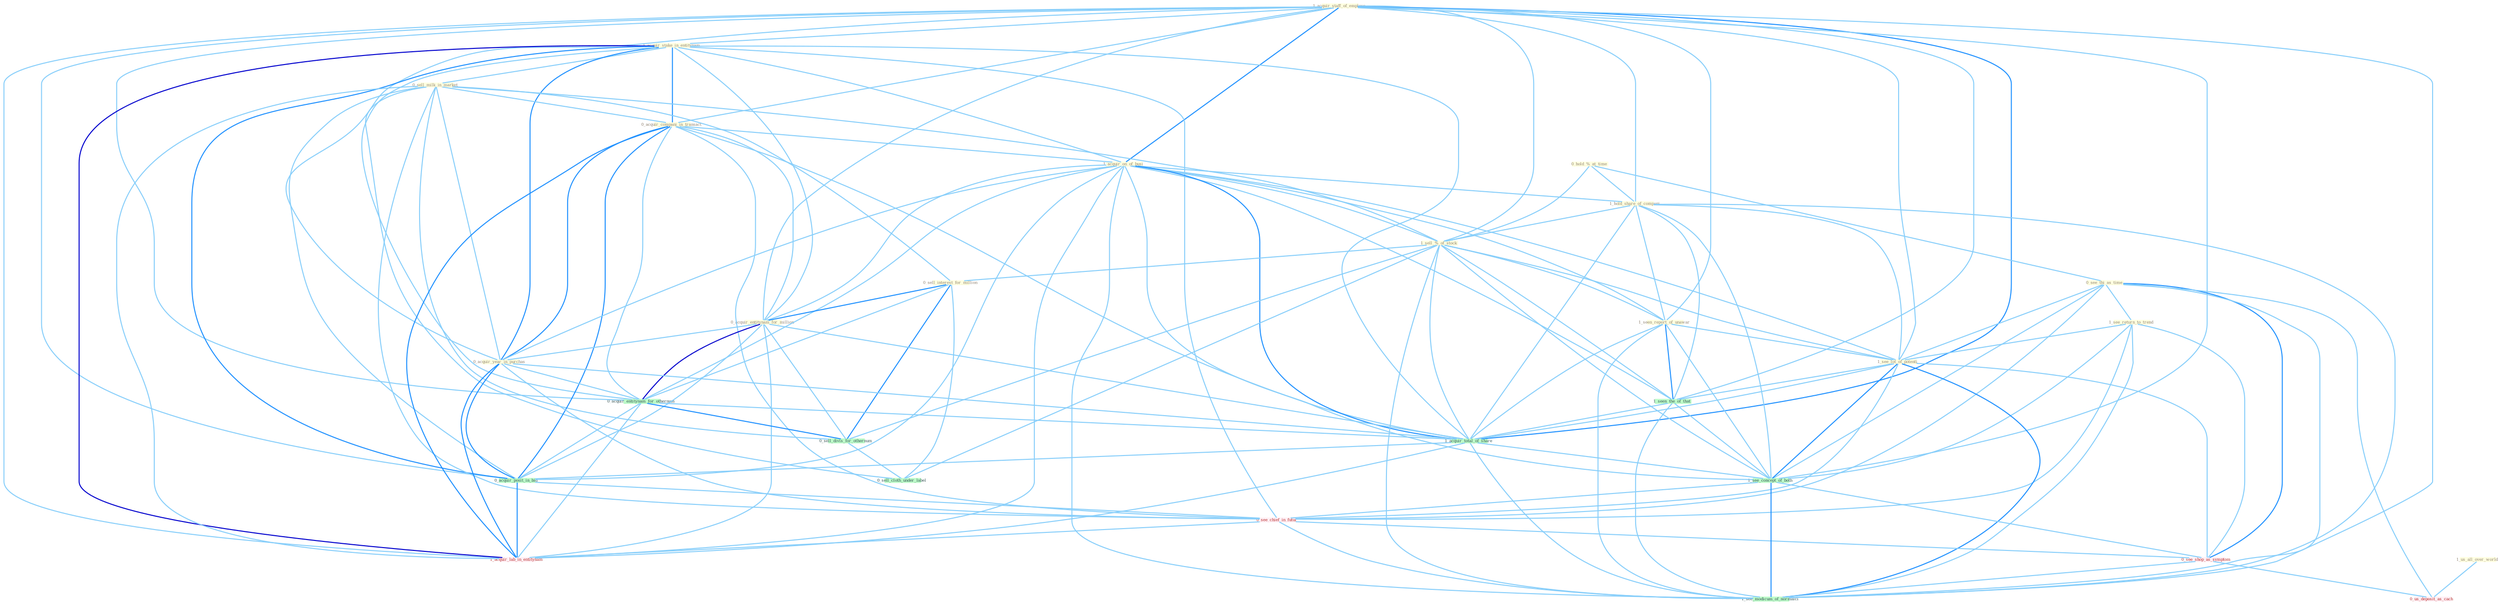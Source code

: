 Graph G{ 
    node
    [shape=polygon,style=filled,width=.5,height=.06,color="#BDFCC9",fixedsize=true,fontsize=4,
    fontcolor="#2f4f4f"];
    {node
    [color="#ffffe0", fontcolor="#8b7d6b"] "1_acquir_staff_of_employe " "1_acquir_stake_in_entitynam " "1_us_all_over_world " "0_sell_milk_in_market " "0_hold_%_at_time " "0_acquir_compani_in_transact " "0_see_thi_as_time " "1_see_return_to_trend " "1_acquir_on_of_busi " "1_hold_share_of_compani " "1_sell_%_of_stock " "1_seen_report_of_unawar " "0_sell_interest_for_million " "0_acquir_entitynam_for_million " "0_acquir_year_in_purchas " "1_see_lot_of_potenti "}
{node [color="#fff0f5", fontcolor="#b22222"] "0_see_chief_in_futur " "0_see_shop_as_symptom " "1_acquir_lab_in_entitynam " "0_us_deposit_as_cach "}
edge [color="#B0E2FF"];

	"1_acquir_staff_of_employe " -- "1_acquir_stake_in_entitynam " [w="1", color="#87cefa" ];
	"1_acquir_staff_of_employe " -- "0_acquir_compani_in_transact " [w="1", color="#87cefa" ];
	"1_acquir_staff_of_employe " -- "1_acquir_on_of_busi " [w="2", color="#1e90ff" , len=0.8];
	"1_acquir_staff_of_employe " -- "1_hold_share_of_compani " [w="1", color="#87cefa" ];
	"1_acquir_staff_of_employe " -- "1_sell_%_of_stock " [w="1", color="#87cefa" ];
	"1_acquir_staff_of_employe " -- "1_seen_report_of_unawar " [w="1", color="#87cefa" ];
	"1_acquir_staff_of_employe " -- "0_acquir_entitynam_for_million " [w="1", color="#87cefa" ];
	"1_acquir_staff_of_employe " -- "0_acquir_year_in_purchas " [w="1", color="#87cefa" ];
	"1_acquir_staff_of_employe " -- "1_see_lot_of_potenti " [w="1", color="#87cefa" ];
	"1_acquir_staff_of_employe " -- "0_acquir_entitynam_for_othernum " [w="1", color="#87cefa" ];
	"1_acquir_staff_of_employe " -- "1_seen_the_of_that " [w="1", color="#87cefa" ];
	"1_acquir_staff_of_employe " -- "1_acquir_total_of_share " [w="2", color="#1e90ff" , len=0.8];
	"1_acquir_staff_of_employe " -- "0_acquir_posit_in_bid " [w="1", color="#87cefa" ];
	"1_acquir_staff_of_employe " -- "1_see_concept_of_both " [w="1", color="#87cefa" ];
	"1_acquir_staff_of_employe " -- "1_acquir_lab_in_entitynam " [w="1", color="#87cefa" ];
	"1_acquir_staff_of_employe " -- "1_see_modicum_of_normalci " [w="1", color="#87cefa" ];
	"1_acquir_stake_in_entitynam " -- "0_sell_milk_in_market " [w="1", color="#87cefa" ];
	"1_acquir_stake_in_entitynam " -- "0_acquir_compani_in_transact " [w="2", color="#1e90ff" , len=0.8];
	"1_acquir_stake_in_entitynam " -- "1_acquir_on_of_busi " [w="1", color="#87cefa" ];
	"1_acquir_stake_in_entitynam " -- "0_acquir_entitynam_for_million " [w="1", color="#87cefa" ];
	"1_acquir_stake_in_entitynam " -- "0_acquir_year_in_purchas " [w="2", color="#1e90ff" , len=0.8];
	"1_acquir_stake_in_entitynam " -- "0_acquir_entitynam_for_othernum " [w="1", color="#87cefa" ];
	"1_acquir_stake_in_entitynam " -- "1_acquir_total_of_share " [w="1", color="#87cefa" ];
	"1_acquir_stake_in_entitynam " -- "0_acquir_posit_in_bid " [w="2", color="#1e90ff" , len=0.8];
	"1_acquir_stake_in_entitynam " -- "0_see_chief_in_futur " [w="1", color="#87cefa" ];
	"1_acquir_stake_in_entitynam " -- "1_acquir_lab_in_entitynam " [w="3", color="#0000cd" , len=0.6];
	"1_us_all_over_world " -- "0_us_deposit_as_cach " [w="1", color="#87cefa" ];
	"0_sell_milk_in_market " -- "0_acquir_compani_in_transact " [w="1", color="#87cefa" ];
	"0_sell_milk_in_market " -- "1_sell_%_of_stock " [w="1", color="#87cefa" ];
	"0_sell_milk_in_market " -- "0_sell_interest_for_million " [w="1", color="#87cefa" ];
	"0_sell_milk_in_market " -- "0_acquir_year_in_purchas " [w="1", color="#87cefa" ];
	"0_sell_milk_in_market " -- "0_sell_divis_for_othernum " [w="1", color="#87cefa" ];
	"0_sell_milk_in_market " -- "0_sell_cloth_under_label " [w="1", color="#87cefa" ];
	"0_sell_milk_in_market " -- "0_acquir_posit_in_bid " [w="1", color="#87cefa" ];
	"0_sell_milk_in_market " -- "0_see_chief_in_futur " [w="1", color="#87cefa" ];
	"0_sell_milk_in_market " -- "1_acquir_lab_in_entitynam " [w="1", color="#87cefa" ];
	"0_hold_%_at_time " -- "0_see_thi_as_time " [w="1", color="#87cefa" ];
	"0_hold_%_at_time " -- "1_hold_share_of_compani " [w="1", color="#87cefa" ];
	"0_hold_%_at_time " -- "1_sell_%_of_stock " [w="1", color="#87cefa" ];
	"0_acquir_compani_in_transact " -- "1_acquir_on_of_busi " [w="1", color="#87cefa" ];
	"0_acquir_compani_in_transact " -- "0_acquir_entitynam_for_million " [w="1", color="#87cefa" ];
	"0_acquir_compani_in_transact " -- "0_acquir_year_in_purchas " [w="2", color="#1e90ff" , len=0.8];
	"0_acquir_compani_in_transact " -- "0_acquir_entitynam_for_othernum " [w="1", color="#87cefa" ];
	"0_acquir_compani_in_transact " -- "1_acquir_total_of_share " [w="1", color="#87cefa" ];
	"0_acquir_compani_in_transact " -- "0_acquir_posit_in_bid " [w="2", color="#1e90ff" , len=0.8];
	"0_acquir_compani_in_transact " -- "0_see_chief_in_futur " [w="1", color="#87cefa" ];
	"0_acquir_compani_in_transact " -- "1_acquir_lab_in_entitynam " [w="2", color="#1e90ff" , len=0.8];
	"0_see_thi_as_time " -- "1_see_return_to_trend " [w="1", color="#87cefa" ];
	"0_see_thi_as_time " -- "1_see_lot_of_potenti " [w="1", color="#87cefa" ];
	"0_see_thi_as_time " -- "1_see_concept_of_both " [w="1", color="#87cefa" ];
	"0_see_thi_as_time " -- "0_see_chief_in_futur " [w="1", color="#87cefa" ];
	"0_see_thi_as_time " -- "0_see_shop_as_symptom " [w="2", color="#1e90ff" , len=0.8];
	"0_see_thi_as_time " -- "0_us_deposit_as_cach " [w="1", color="#87cefa" ];
	"0_see_thi_as_time " -- "1_see_modicum_of_normalci " [w="1", color="#87cefa" ];
	"1_see_return_to_trend " -- "1_see_lot_of_potenti " [w="1", color="#87cefa" ];
	"1_see_return_to_trend " -- "1_see_concept_of_both " [w="1", color="#87cefa" ];
	"1_see_return_to_trend " -- "0_see_chief_in_futur " [w="1", color="#87cefa" ];
	"1_see_return_to_trend " -- "0_see_shop_as_symptom " [w="1", color="#87cefa" ];
	"1_see_return_to_trend " -- "1_see_modicum_of_normalci " [w="1", color="#87cefa" ];
	"1_acquir_on_of_busi " -- "1_hold_share_of_compani " [w="1", color="#87cefa" ];
	"1_acquir_on_of_busi " -- "1_sell_%_of_stock " [w="1", color="#87cefa" ];
	"1_acquir_on_of_busi " -- "1_seen_report_of_unawar " [w="1", color="#87cefa" ];
	"1_acquir_on_of_busi " -- "0_acquir_entitynam_for_million " [w="1", color="#87cefa" ];
	"1_acquir_on_of_busi " -- "0_acquir_year_in_purchas " [w="1", color="#87cefa" ];
	"1_acquir_on_of_busi " -- "1_see_lot_of_potenti " [w="1", color="#87cefa" ];
	"1_acquir_on_of_busi " -- "0_acquir_entitynam_for_othernum " [w="1", color="#87cefa" ];
	"1_acquir_on_of_busi " -- "1_seen_the_of_that " [w="1", color="#87cefa" ];
	"1_acquir_on_of_busi " -- "1_acquir_total_of_share " [w="2", color="#1e90ff" , len=0.8];
	"1_acquir_on_of_busi " -- "0_acquir_posit_in_bid " [w="1", color="#87cefa" ];
	"1_acquir_on_of_busi " -- "1_see_concept_of_both " [w="1", color="#87cefa" ];
	"1_acquir_on_of_busi " -- "1_acquir_lab_in_entitynam " [w="1", color="#87cefa" ];
	"1_acquir_on_of_busi " -- "1_see_modicum_of_normalci " [w="1", color="#87cefa" ];
	"1_hold_share_of_compani " -- "1_sell_%_of_stock " [w="1", color="#87cefa" ];
	"1_hold_share_of_compani " -- "1_seen_report_of_unawar " [w="1", color="#87cefa" ];
	"1_hold_share_of_compani " -- "1_see_lot_of_potenti " [w="1", color="#87cefa" ];
	"1_hold_share_of_compani " -- "1_seen_the_of_that " [w="1", color="#87cefa" ];
	"1_hold_share_of_compani " -- "1_acquir_total_of_share " [w="1", color="#87cefa" ];
	"1_hold_share_of_compani " -- "1_see_concept_of_both " [w="1", color="#87cefa" ];
	"1_hold_share_of_compani " -- "1_see_modicum_of_normalci " [w="1", color="#87cefa" ];
	"1_sell_%_of_stock " -- "1_seen_report_of_unawar " [w="1", color="#87cefa" ];
	"1_sell_%_of_stock " -- "0_sell_interest_for_million " [w="1", color="#87cefa" ];
	"1_sell_%_of_stock " -- "1_see_lot_of_potenti " [w="1", color="#87cefa" ];
	"1_sell_%_of_stock " -- "1_seen_the_of_that " [w="1", color="#87cefa" ];
	"1_sell_%_of_stock " -- "0_sell_divis_for_othernum " [w="1", color="#87cefa" ];
	"1_sell_%_of_stock " -- "1_acquir_total_of_share " [w="1", color="#87cefa" ];
	"1_sell_%_of_stock " -- "0_sell_cloth_under_label " [w="1", color="#87cefa" ];
	"1_sell_%_of_stock " -- "1_see_concept_of_both " [w="1", color="#87cefa" ];
	"1_sell_%_of_stock " -- "1_see_modicum_of_normalci " [w="1", color="#87cefa" ];
	"1_seen_report_of_unawar " -- "1_see_lot_of_potenti " [w="1", color="#87cefa" ];
	"1_seen_report_of_unawar " -- "1_seen_the_of_that " [w="2", color="#1e90ff" , len=0.8];
	"1_seen_report_of_unawar " -- "1_acquir_total_of_share " [w="1", color="#87cefa" ];
	"1_seen_report_of_unawar " -- "1_see_concept_of_both " [w="1", color="#87cefa" ];
	"1_seen_report_of_unawar " -- "1_see_modicum_of_normalci " [w="1", color="#87cefa" ];
	"0_sell_interest_for_million " -- "0_acquir_entitynam_for_million " [w="2", color="#1e90ff" , len=0.8];
	"0_sell_interest_for_million " -- "0_acquir_entitynam_for_othernum " [w="1", color="#87cefa" ];
	"0_sell_interest_for_million " -- "0_sell_divis_for_othernum " [w="2", color="#1e90ff" , len=0.8];
	"0_sell_interest_for_million " -- "0_sell_cloth_under_label " [w="1", color="#87cefa" ];
	"0_acquir_entitynam_for_million " -- "0_acquir_year_in_purchas " [w="1", color="#87cefa" ];
	"0_acquir_entitynam_for_million " -- "0_acquir_entitynam_for_othernum " [w="3", color="#0000cd" , len=0.6];
	"0_acquir_entitynam_for_million " -- "0_sell_divis_for_othernum " [w="1", color="#87cefa" ];
	"0_acquir_entitynam_for_million " -- "1_acquir_total_of_share " [w="1", color="#87cefa" ];
	"0_acquir_entitynam_for_million " -- "0_acquir_posit_in_bid " [w="1", color="#87cefa" ];
	"0_acquir_entitynam_for_million " -- "1_acquir_lab_in_entitynam " [w="1", color="#87cefa" ];
	"0_acquir_year_in_purchas " -- "0_acquir_entitynam_for_othernum " [w="1", color="#87cefa" ];
	"0_acquir_year_in_purchas " -- "1_acquir_total_of_share " [w="1", color="#87cefa" ];
	"0_acquir_year_in_purchas " -- "0_acquir_posit_in_bid " [w="2", color="#1e90ff" , len=0.8];
	"0_acquir_year_in_purchas " -- "0_see_chief_in_futur " [w="1", color="#87cefa" ];
	"0_acquir_year_in_purchas " -- "1_acquir_lab_in_entitynam " [w="2", color="#1e90ff" , len=0.8];
	"1_see_lot_of_potenti " -- "1_seen_the_of_that " [w="1", color="#87cefa" ];
	"1_see_lot_of_potenti " -- "1_acquir_total_of_share " [w="1", color="#87cefa" ];
	"1_see_lot_of_potenti " -- "1_see_concept_of_both " [w="2", color="#1e90ff" , len=0.8];
	"1_see_lot_of_potenti " -- "0_see_chief_in_futur " [w="1", color="#87cefa" ];
	"1_see_lot_of_potenti " -- "0_see_shop_as_symptom " [w="1", color="#87cefa" ];
	"1_see_lot_of_potenti " -- "1_see_modicum_of_normalci " [w="2", color="#1e90ff" , len=0.8];
	"0_acquir_entitynam_for_othernum " -- "0_sell_divis_for_othernum " [w="2", color="#1e90ff" , len=0.8];
	"0_acquir_entitynam_for_othernum " -- "1_acquir_total_of_share " [w="1", color="#87cefa" ];
	"0_acquir_entitynam_for_othernum " -- "0_acquir_posit_in_bid " [w="1", color="#87cefa" ];
	"0_acquir_entitynam_for_othernum " -- "1_acquir_lab_in_entitynam " [w="1", color="#87cefa" ];
	"1_seen_the_of_that " -- "1_acquir_total_of_share " [w="1", color="#87cefa" ];
	"1_seen_the_of_that " -- "1_see_concept_of_both " [w="1", color="#87cefa" ];
	"1_seen_the_of_that " -- "1_see_modicum_of_normalci " [w="1", color="#87cefa" ];
	"0_sell_divis_for_othernum " -- "0_sell_cloth_under_label " [w="1", color="#87cefa" ];
	"1_acquir_total_of_share " -- "0_acquir_posit_in_bid " [w="1", color="#87cefa" ];
	"1_acquir_total_of_share " -- "1_see_concept_of_both " [w="1", color="#87cefa" ];
	"1_acquir_total_of_share " -- "1_acquir_lab_in_entitynam " [w="1", color="#87cefa" ];
	"1_acquir_total_of_share " -- "1_see_modicum_of_normalci " [w="1", color="#87cefa" ];
	"0_acquir_posit_in_bid " -- "0_see_chief_in_futur " [w="1", color="#87cefa" ];
	"0_acquir_posit_in_bid " -- "1_acquir_lab_in_entitynam " [w="2", color="#1e90ff" , len=0.8];
	"1_see_concept_of_both " -- "0_see_chief_in_futur " [w="1", color="#87cefa" ];
	"1_see_concept_of_both " -- "0_see_shop_as_symptom " [w="1", color="#87cefa" ];
	"1_see_concept_of_both " -- "1_see_modicum_of_normalci " [w="2", color="#1e90ff" , len=0.8];
	"0_see_chief_in_futur " -- "0_see_shop_as_symptom " [w="1", color="#87cefa" ];
	"0_see_chief_in_futur " -- "1_acquir_lab_in_entitynam " [w="1", color="#87cefa" ];
	"0_see_chief_in_futur " -- "1_see_modicum_of_normalci " [w="1", color="#87cefa" ];
	"0_see_shop_as_symptom " -- "0_us_deposit_as_cach " [w="1", color="#87cefa" ];
	"0_see_shop_as_symptom " -- "1_see_modicum_of_normalci " [w="1", color="#87cefa" ];
}